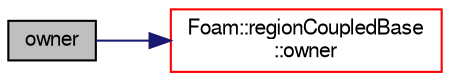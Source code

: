 digraph "owner"
{
  bgcolor="transparent";
  edge [fontname="FreeSans",fontsize="10",labelfontname="FreeSans",labelfontsize="10"];
  node [fontname="FreeSans",fontsize="10",shape=record];
  rankdir="LR";
  Node283 [label="owner",height=0.2,width=0.4,color="black", fillcolor="grey75", style="filled", fontcolor="black"];
  Node283 -> Node284 [color="midnightblue",fontsize="10",style="solid",fontname="FreeSans"];
  Node284 [label="Foam::regionCoupledBase\l::owner",height=0.2,width=0.4,color="red",URL="$a25182.html#a21dcffdf27811a03e0d7ef231bf18c28",tooltip="Does this side own the patch? "];
}
